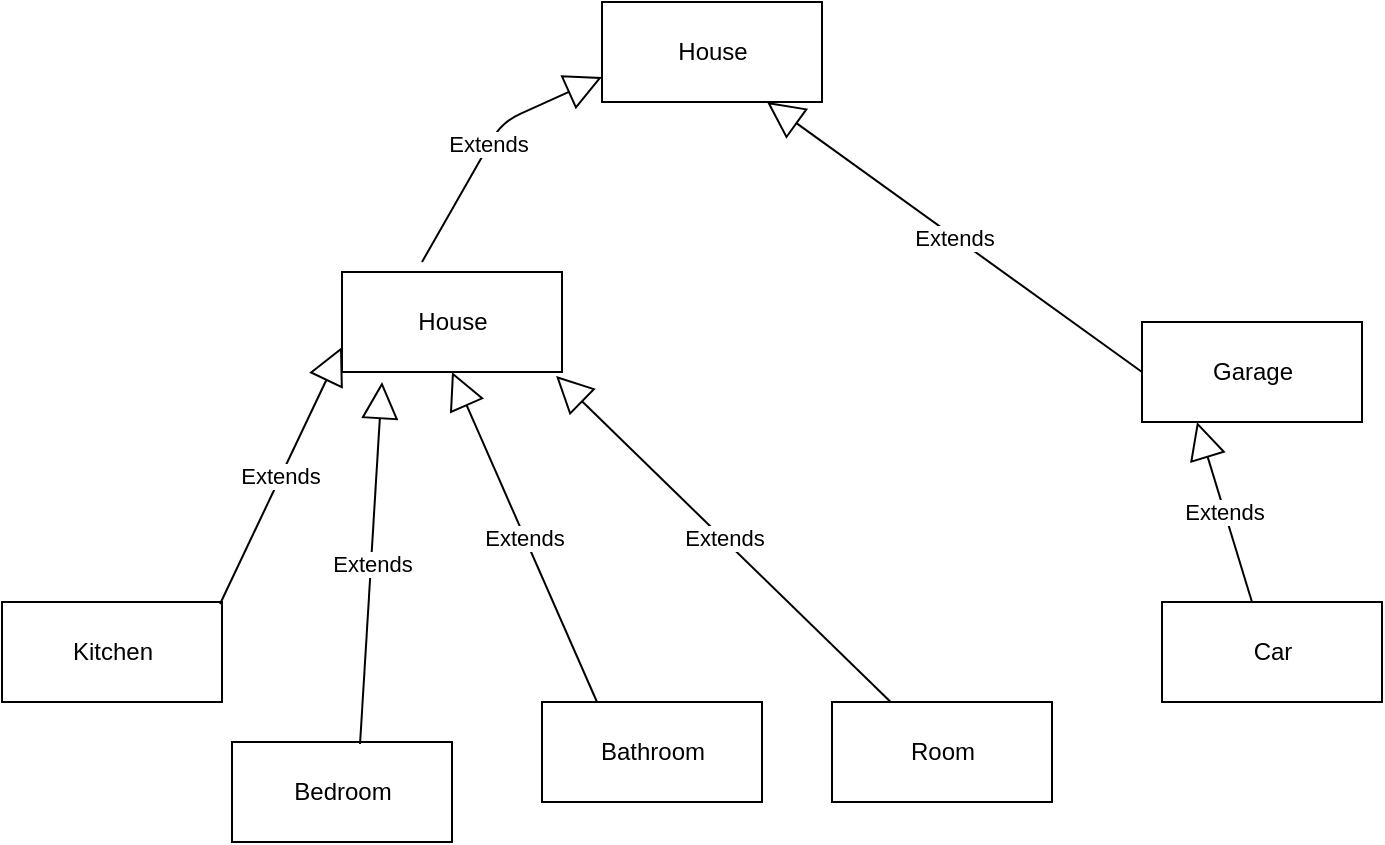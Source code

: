 <mxfile version="10.7.4" type="google"><diagram id="VfK7VvTvX3lLLsdypQiy" name="Page-1"><mxGraphModel dx="840" dy="484" grid="1" gridSize="10" guides="1" tooltips="1" connect="1" arrows="1" fold="1" page="1" pageScale="1" pageWidth="850" pageHeight="1100" math="0" shadow="0"><root><mxCell id="0"/><mxCell id="1" parent="0"/><mxCell id="qHMh3Cb3ASpNwV6TBxTR-1" value="House" style="html=1;" parent="1" vertex="1"><mxGeometry x="310" y="20" width="110" height="50" as="geometry"/></mxCell><mxCell id="qHMh3Cb3ASpNwV6TBxTR-3" value="Garage" style="html=1;" parent="1" vertex="1"><mxGeometry x="580" y="180" width="110" height="50" as="geometry"/></mxCell><mxCell id="qHMh3Cb3ASpNwV6TBxTR-4" value="Extends" style="endArrow=block;endSize=16;endFill=0;html=1;entryX=0;entryY=0.75;entryDx=0;entryDy=0;" parent="1" target="qHMh3Cb3ASpNwV6TBxTR-1" edge="1"><mxGeometry width="160" relative="1" as="geometry"><mxPoint x="220" y="150" as="sourcePoint"/><mxPoint x="320" y="200" as="targetPoint"/><Array as="points"><mxPoint x="260" y="80"/></Array></mxGeometry></mxCell><mxCell id="qHMh3Cb3ASpNwV6TBxTR-6" value="Extends" style="endArrow=block;endSize=16;endFill=0;html=1;entryX=0.75;entryY=1;entryDx=0;entryDy=0;exitX=0;exitY=0.5;exitDx=0;exitDy=0;" parent="1" source="qHMh3Cb3ASpNwV6TBxTR-3" target="qHMh3Cb3ASpNwV6TBxTR-1" edge="1"><mxGeometry width="160" relative="1" as="geometry"><mxPoint x="500" y="130" as="sourcePoint"/><mxPoint x="270" y="210" as="targetPoint"/></mxGeometry></mxCell><mxCell id="X12EX5HyRnz4xV7Yl7rE-1" value="House" style="html=1;" vertex="1" parent="1"><mxGeometry x="180" y="155" width="110" height="50" as="geometry"/></mxCell><mxCell id="X12EX5HyRnz4xV7Yl7rE-2" value="Kitchen" style="html=1;" vertex="1" parent="1"><mxGeometry x="10" y="320" width="110" height="50" as="geometry"/></mxCell><mxCell id="X12EX5HyRnz4xV7Yl7rE-3" value="Room" style="html=1;" vertex="1" parent="1"><mxGeometry x="425" y="370" width="110" height="50" as="geometry"/></mxCell><mxCell id="X12EX5HyRnz4xV7Yl7rE-4" value="Bathroom" style="html=1;" vertex="1" parent="1"><mxGeometry x="280" y="370" width="110" height="50" as="geometry"/></mxCell><mxCell id="X12EX5HyRnz4xV7Yl7rE-5" value="Bedroom" style="html=1;" vertex="1" parent="1"><mxGeometry x="125" y="390" width="110" height="50" as="geometry"/></mxCell><mxCell id="X12EX5HyRnz4xV7Yl7rE-6" value="Car" style="html=1;" vertex="1" parent="1"><mxGeometry x="590" y="320" width="110" height="50" as="geometry"/></mxCell><mxCell id="X12EX5HyRnz4xV7Yl7rE-7" value="Extends" style="endArrow=block;endSize=16;endFill=0;html=1;entryX=0.25;entryY=1;entryDx=0;entryDy=0;exitX=0.409;exitY=0;exitDx=0;exitDy=0;exitPerimeter=0;" edge="1" parent="1" source="X12EX5HyRnz4xV7Yl7rE-6" target="qHMh3Cb3ASpNwV6TBxTR-3"><mxGeometry width="160" relative="1" as="geometry"><mxPoint x="520" y="390" as="sourcePoint"/><mxPoint x="500" y="300" as="targetPoint"/></mxGeometry></mxCell><mxCell id="X12EX5HyRnz4xV7Yl7rE-8" value="Extends" style="endArrow=block;endSize=16;endFill=0;html=1;exitX=0.991;exitY=0.02;exitDx=0;exitDy=0;exitPerimeter=0;entryX=0;entryY=0.75;entryDx=0;entryDy=0;" edge="1" parent="1" source="X12EX5HyRnz4xV7Yl7rE-2" target="X12EX5HyRnz4xV7Yl7rE-1"><mxGeometry width="160" relative="1" as="geometry"><mxPoint x="20" y="420" as="sourcePoint"/><mxPoint x="180" y="420" as="targetPoint"/></mxGeometry></mxCell><mxCell id="X12EX5HyRnz4xV7Yl7rE-9" value="Extends" style="endArrow=block;endSize=16;endFill=0;html=1;entryX=0.182;entryY=1.1;entryDx=0;entryDy=0;entryPerimeter=0;exitX=0.582;exitY=0.02;exitDx=0;exitDy=0;exitPerimeter=0;" edge="1" parent="1" source="X12EX5HyRnz4xV7Yl7rE-5" target="X12EX5HyRnz4xV7Yl7rE-1"><mxGeometry width="160" relative="1" as="geometry"><mxPoint x="20" y="420" as="sourcePoint"/><mxPoint x="180" y="420" as="targetPoint"/></mxGeometry></mxCell><mxCell id="X12EX5HyRnz4xV7Yl7rE-10" value="Extends" style="endArrow=block;endSize=16;endFill=0;html=1;entryX=0.5;entryY=1;entryDx=0;entryDy=0;exitX=0.25;exitY=0;exitDx=0;exitDy=0;" edge="1" parent="1" source="X12EX5HyRnz4xV7Yl7rE-4" target="X12EX5HyRnz4xV7Yl7rE-1"><mxGeometry width="160" relative="1" as="geometry"><mxPoint x="260" y="320" as="sourcePoint"/><mxPoint x="180" y="420" as="targetPoint"/></mxGeometry></mxCell><mxCell id="X12EX5HyRnz4xV7Yl7rE-11" value="Extends" style="endArrow=block;endSize=16;endFill=0;html=1;entryX=0.973;entryY=1.04;entryDx=0;entryDy=0;entryPerimeter=0;" edge="1" parent="1" source="X12EX5HyRnz4xV7Yl7rE-3" target="X12EX5HyRnz4xV7Yl7rE-1"><mxGeometry width="160" relative="1" as="geometry"><mxPoint x="390" y="260" as="sourcePoint"/><mxPoint x="180" y="420" as="targetPoint"/></mxGeometry></mxCell></root></mxGraphModel></diagram></mxfile>